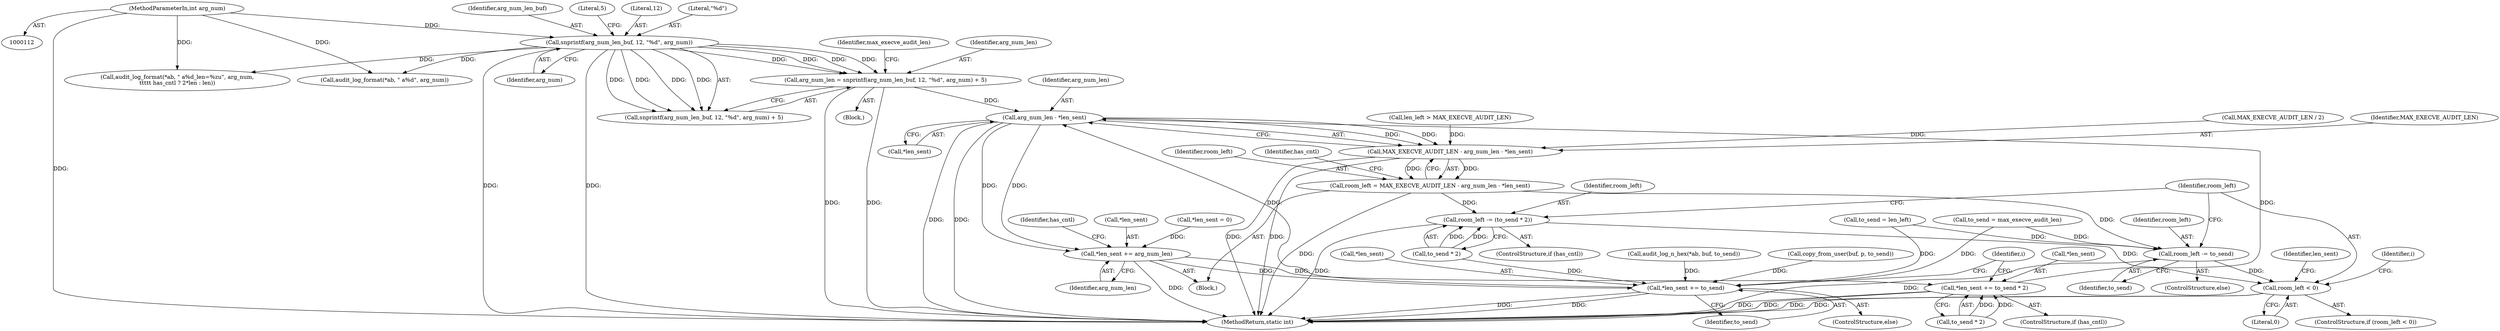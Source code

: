 digraph "1_linux_43761473c254b45883a64441dd0bc85a42f3645c_0@API" {
"1000126" [label="(Call,arg_num_len = snprintf(arg_num_len_buf, 12, \"%d\", arg_num) + 5)"];
"1000129" [label="(Call,snprintf(arg_num_len_buf, 12, \"%d\", arg_num))"];
"1000115" [label="(MethodParameterIn,int arg_num)"];
"1000275" [label="(Call,arg_num_len - *len_sent)"];
"1000273" [label="(Call,MAX_EXECVE_AUDIT_LEN - arg_num_len - *len_sent)"];
"1000271" [label="(Call,room_left = MAX_EXECVE_AUDIT_LEN - arg_num_len - *len_sent)"];
"1000281" [label="(Call,room_left -= (to_send * 2))"];
"1000291" [label="(Call,room_left < 0)"];
"1000287" [label="(Call,room_left -= to_send)"];
"1000397" [label="(Call,*len_sent += arg_num_len)"];
"1000403" [label="(Call,*len_sent += to_send * 2)"];
"1000410" [label="(Call,*len_sent += to_send)"];
"1000128" [label="(Call,snprintf(arg_num_len_buf, 12, \"%d\", arg_num) + 5)"];
"1000282" [label="(Identifier,room_left)"];
"1000268" [label="(Call,to_send = len_left)"];
"1000287" [label="(Call,room_left -= to_send)"];
"1000274" [label="(Identifier,MAX_EXECVE_AUDIT_LEN)"];
"1000280" [label="(Identifier,has_cntl)"];
"1000321" [label="(Call,audit_log_format(*ab, \" a%d_len=%zu\", arg_num,\n\t\t\t\t\t has_cntl ? 2*len : len))"];
"1000401" [label="(ControlStructure,if (has_cntl))"];
"1000275" [label="(Call,arg_num_len - *len_sent)"];
"1000119" [label="(Block,)"];
"1000318" [label="(Identifier,i)"];
"1000402" [label="(Identifier,has_cntl)"];
"1000293" [label="(Literal,0)"];
"1000409" [label="(ControlStructure,else)"];
"1000271" [label="(Call,room_left = MAX_EXECVE_AUDIT_LEN - arg_num_len - *len_sent)"];
"1000226" [label="(Call,MAX_EXECVE_AUDIT_LEN / 2)"];
"1000413" [label="(Identifier,to_send)"];
"1000398" [label="(Call,*len_sent)"];
"1000397" [label="(Call,*len_sent += arg_num_len)"];
"1000277" [label="(Call,*len_sent)"];
"1000140" [label="(Identifier,max_execve_audit_len)"];
"1000257" [label="(Identifier,i)"];
"1000406" [label="(Call,to_send * 2)"];
"1000411" [label="(Call,*len_sent)"];
"1000404" [label="(Call,*len_sent)"];
"1000410" [label="(Call,*len_sent += to_send)"];
"1000131" [label="(Literal,12)"];
"1000276" [label="(Identifier,arg_num_len)"];
"1000272" [label="(Identifier,room_left)"];
"1000281" [label="(Call,room_left -= (to_send * 2))"];
"1000288" [label="(Identifier,room_left)"];
"1000295" [label="(Call,*len_sent = 0)"];
"1000290" [label="(ControlStructure,if (room_left < 0))"];
"1000363" [label="(Call,audit_log_format(*ab, \" a%d\", arg_num))"];
"1000289" [label="(Identifier,to_send)"];
"1000264" [label="(Call,to_send = max_execve_audit_len)"];
"1000258" [label="(Block,)"];
"1000127" [label="(Identifier,arg_num_len)"];
"1000132" [label="(Literal,\"%d\")"];
"1000292" [label="(Identifier,room_left)"];
"1000381" [label="(Call,audit_log_n_hex(*ab, buf, to_send))"];
"1000115" [label="(MethodParameterIn,int arg_num)"];
"1000291" [label="(Call,room_left < 0)"];
"1000286" [label="(ControlStructure,else)"];
"1000273" [label="(Call,MAX_EXECVE_AUDIT_LEN - arg_num_len - *len_sent)"];
"1000283" [label="(Call,to_send * 2)"];
"1000400" [label="(Identifier,arg_num_len)"];
"1000338" [label="(Call,copy_from_user(buf, p, to_send))"];
"1000133" [label="(Identifier,arg_num)"];
"1000130" [label="(Identifier,arg_num_len_buf)"];
"1000297" [label="(Identifier,len_sent)"];
"1000126" [label="(Call,arg_num_len = snprintf(arg_num_len_buf, 12, \"%d\", arg_num) + 5)"];
"1000129" [label="(Call,snprintf(arg_num_len_buf, 12, \"%d\", arg_num))"];
"1000134" [label="(Literal,5)"];
"1000183" [label="(Call,len_left > MAX_EXECVE_AUDIT_LEN)"];
"1000279" [label="(ControlStructure,if (has_cntl))"];
"1000418" [label="(MethodReturn,static int)"];
"1000403" [label="(Call,*len_sent += to_send * 2)"];
"1000126" -> "1000119"  [label="AST: "];
"1000126" -> "1000128"  [label="CFG: "];
"1000127" -> "1000126"  [label="AST: "];
"1000128" -> "1000126"  [label="AST: "];
"1000140" -> "1000126"  [label="CFG: "];
"1000126" -> "1000418"  [label="DDG: "];
"1000126" -> "1000418"  [label="DDG: "];
"1000129" -> "1000126"  [label="DDG: "];
"1000129" -> "1000126"  [label="DDG: "];
"1000129" -> "1000126"  [label="DDG: "];
"1000129" -> "1000126"  [label="DDG: "];
"1000126" -> "1000275"  [label="DDG: "];
"1000129" -> "1000128"  [label="AST: "];
"1000129" -> "1000133"  [label="CFG: "];
"1000130" -> "1000129"  [label="AST: "];
"1000131" -> "1000129"  [label="AST: "];
"1000132" -> "1000129"  [label="AST: "];
"1000133" -> "1000129"  [label="AST: "];
"1000134" -> "1000129"  [label="CFG: "];
"1000129" -> "1000418"  [label="DDG: "];
"1000129" -> "1000418"  [label="DDG: "];
"1000129" -> "1000128"  [label="DDG: "];
"1000129" -> "1000128"  [label="DDG: "];
"1000129" -> "1000128"  [label="DDG: "];
"1000129" -> "1000128"  [label="DDG: "];
"1000115" -> "1000129"  [label="DDG: "];
"1000129" -> "1000321"  [label="DDG: "];
"1000129" -> "1000363"  [label="DDG: "];
"1000115" -> "1000112"  [label="AST: "];
"1000115" -> "1000418"  [label="DDG: "];
"1000115" -> "1000321"  [label="DDG: "];
"1000115" -> "1000363"  [label="DDG: "];
"1000275" -> "1000273"  [label="AST: "];
"1000275" -> "1000277"  [label="CFG: "];
"1000276" -> "1000275"  [label="AST: "];
"1000277" -> "1000275"  [label="AST: "];
"1000273" -> "1000275"  [label="CFG: "];
"1000275" -> "1000418"  [label="DDG: "];
"1000275" -> "1000418"  [label="DDG: "];
"1000275" -> "1000273"  [label="DDG: "];
"1000275" -> "1000273"  [label="DDG: "];
"1000410" -> "1000275"  [label="DDG: "];
"1000403" -> "1000275"  [label="DDG: "];
"1000275" -> "1000397"  [label="DDG: "];
"1000275" -> "1000397"  [label="DDG: "];
"1000273" -> "1000271"  [label="AST: "];
"1000274" -> "1000273"  [label="AST: "];
"1000271" -> "1000273"  [label="CFG: "];
"1000273" -> "1000418"  [label="DDG: "];
"1000273" -> "1000418"  [label="DDG: "];
"1000273" -> "1000271"  [label="DDG: "];
"1000273" -> "1000271"  [label="DDG: "];
"1000226" -> "1000273"  [label="DDG: "];
"1000183" -> "1000273"  [label="DDG: "];
"1000271" -> "1000258"  [label="AST: "];
"1000272" -> "1000271"  [label="AST: "];
"1000280" -> "1000271"  [label="CFG: "];
"1000271" -> "1000418"  [label="DDG: "];
"1000271" -> "1000281"  [label="DDG: "];
"1000271" -> "1000287"  [label="DDG: "];
"1000281" -> "1000279"  [label="AST: "];
"1000281" -> "1000283"  [label="CFG: "];
"1000282" -> "1000281"  [label="AST: "];
"1000283" -> "1000281"  [label="AST: "];
"1000292" -> "1000281"  [label="CFG: "];
"1000281" -> "1000418"  [label="DDG: "];
"1000283" -> "1000281"  [label="DDG: "];
"1000283" -> "1000281"  [label="DDG: "];
"1000281" -> "1000291"  [label="DDG: "];
"1000291" -> "1000290"  [label="AST: "];
"1000291" -> "1000293"  [label="CFG: "];
"1000292" -> "1000291"  [label="AST: "];
"1000293" -> "1000291"  [label="AST: "];
"1000297" -> "1000291"  [label="CFG: "];
"1000318" -> "1000291"  [label="CFG: "];
"1000291" -> "1000418"  [label="DDG: "];
"1000291" -> "1000418"  [label="DDG: "];
"1000287" -> "1000291"  [label="DDG: "];
"1000287" -> "1000286"  [label="AST: "];
"1000287" -> "1000289"  [label="CFG: "];
"1000288" -> "1000287"  [label="AST: "];
"1000289" -> "1000287"  [label="AST: "];
"1000292" -> "1000287"  [label="CFG: "];
"1000287" -> "1000418"  [label="DDG: "];
"1000268" -> "1000287"  [label="DDG: "];
"1000264" -> "1000287"  [label="DDG: "];
"1000397" -> "1000258"  [label="AST: "];
"1000397" -> "1000400"  [label="CFG: "];
"1000398" -> "1000397"  [label="AST: "];
"1000400" -> "1000397"  [label="AST: "];
"1000402" -> "1000397"  [label="CFG: "];
"1000397" -> "1000418"  [label="DDG: "];
"1000295" -> "1000397"  [label="DDG: "];
"1000397" -> "1000403"  [label="DDG: "];
"1000397" -> "1000410"  [label="DDG: "];
"1000403" -> "1000401"  [label="AST: "];
"1000403" -> "1000406"  [label="CFG: "];
"1000404" -> "1000403"  [label="AST: "];
"1000406" -> "1000403"  [label="AST: "];
"1000257" -> "1000403"  [label="CFG: "];
"1000403" -> "1000418"  [label="DDG: "];
"1000403" -> "1000418"  [label="DDG: "];
"1000406" -> "1000403"  [label="DDG: "];
"1000406" -> "1000403"  [label="DDG: "];
"1000410" -> "1000409"  [label="AST: "];
"1000410" -> "1000413"  [label="CFG: "];
"1000411" -> "1000410"  [label="AST: "];
"1000413" -> "1000410"  [label="AST: "];
"1000257" -> "1000410"  [label="CFG: "];
"1000410" -> "1000418"  [label="DDG: "];
"1000410" -> "1000418"  [label="DDG: "];
"1000283" -> "1000410"  [label="DDG: "];
"1000338" -> "1000410"  [label="DDG: "];
"1000381" -> "1000410"  [label="DDG: "];
"1000268" -> "1000410"  [label="DDG: "];
"1000264" -> "1000410"  [label="DDG: "];
}
